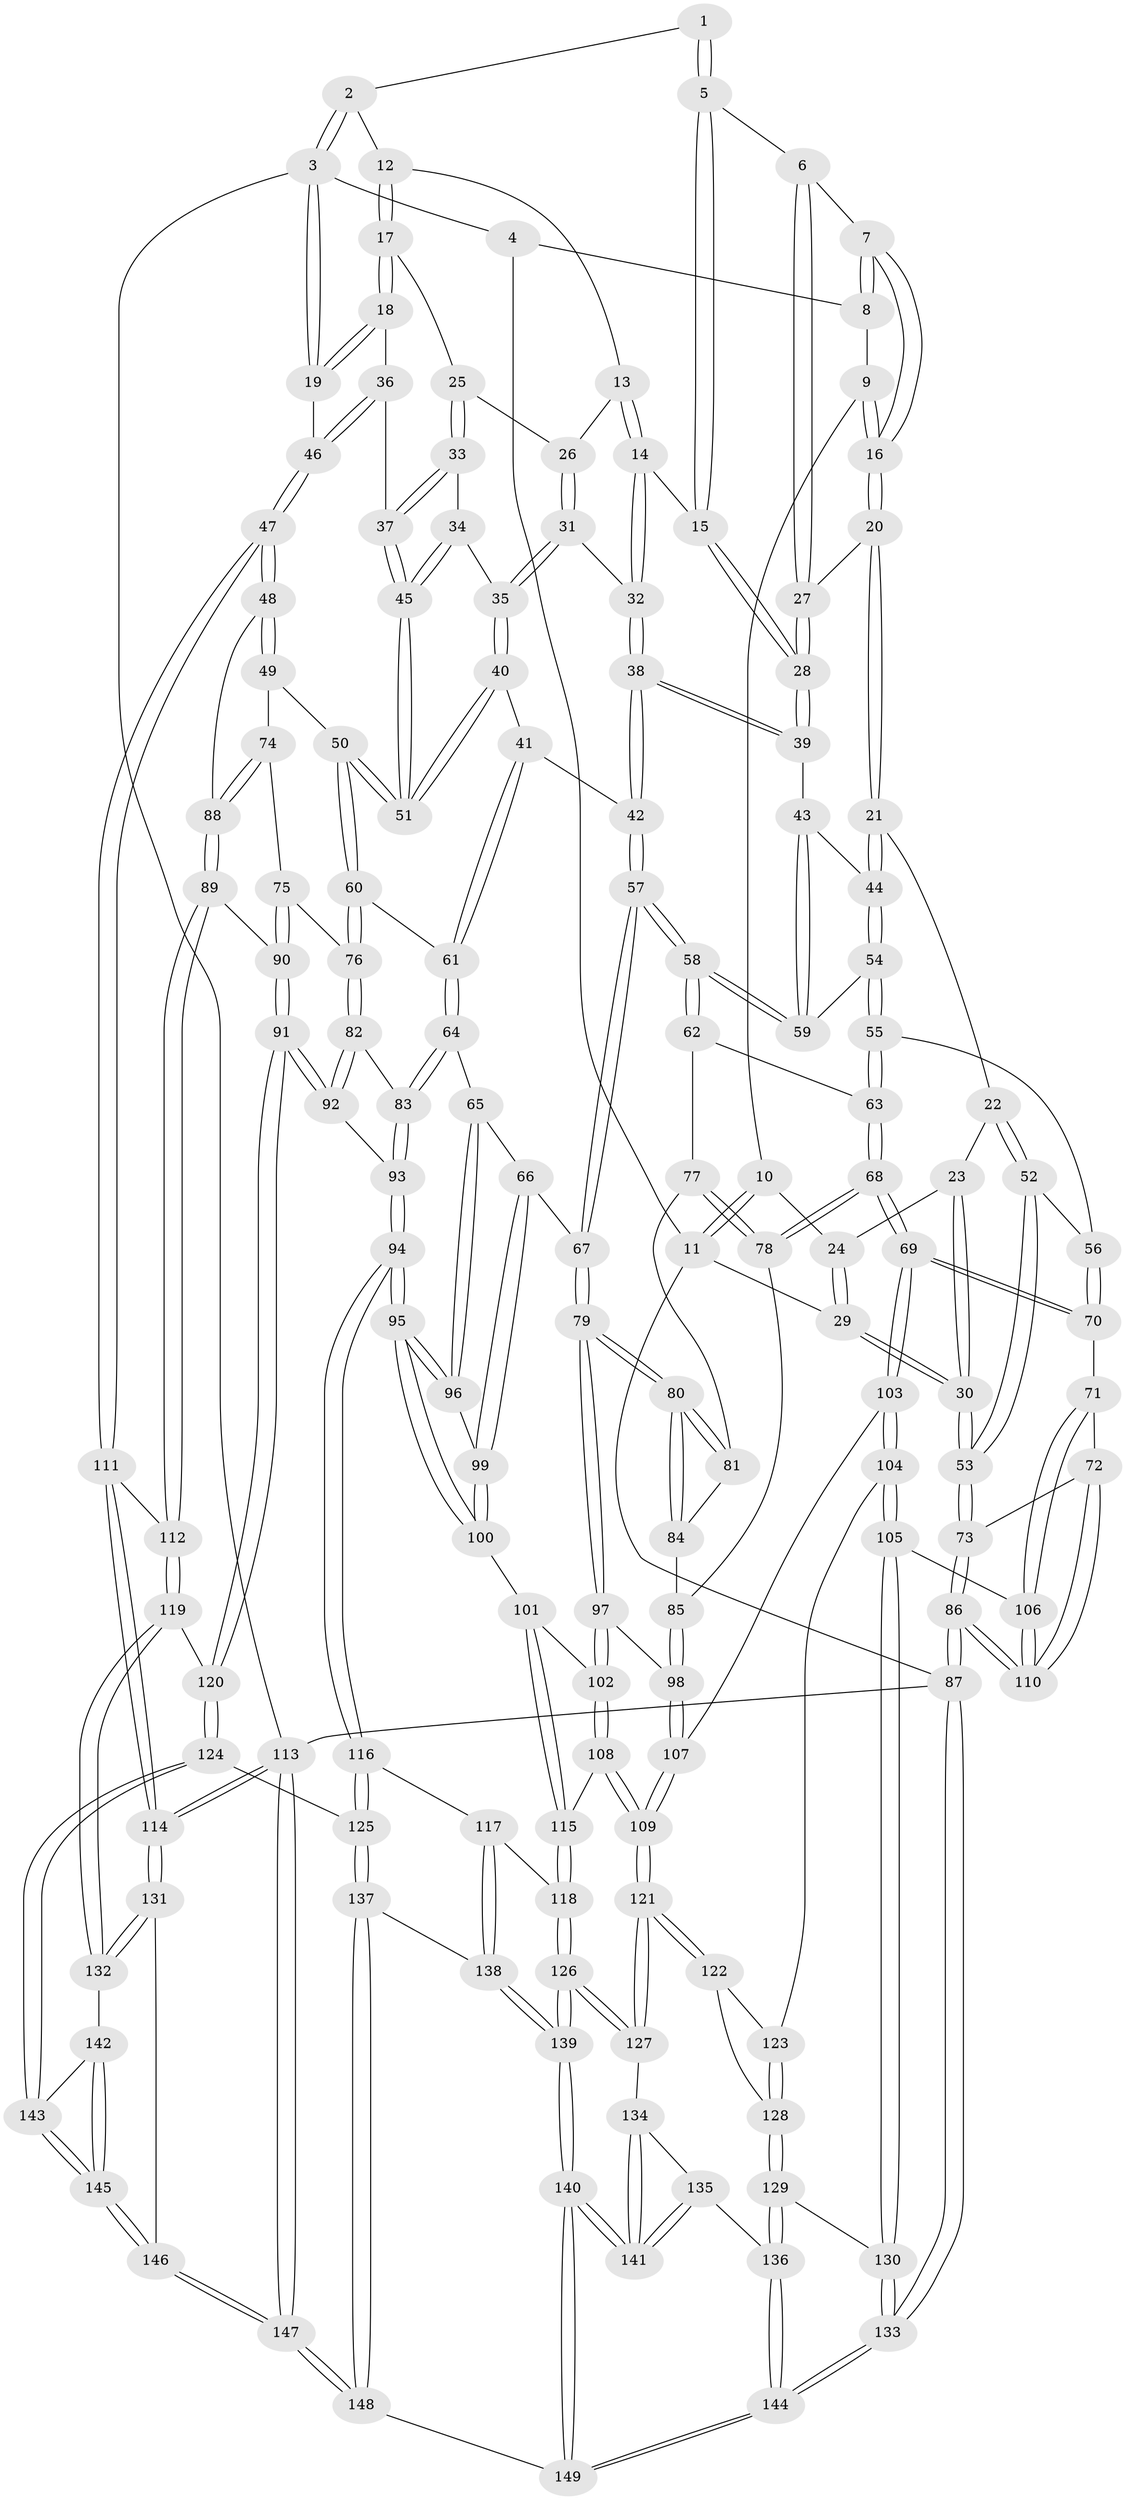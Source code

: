 // coarse degree distribution, {3: 0.10112359550561797, 5: 0.3595505617977528, 7: 0.011235955056179775, 4: 0.4606741573033708, 6: 0.06741573033707865}
// Generated by graph-tools (version 1.1) at 2025/52/02/27/25 19:52:42]
// undirected, 149 vertices, 369 edges
graph export_dot {
graph [start="1"]
  node [color=gray90,style=filled];
  1 [pos="+0.5967416676375629+0"];
  2 [pos="+0.7109123882509232+0"];
  3 [pos="+1+0"];
  4 [pos="+0.25168939367421383+0"];
  5 [pos="+0.46085746794589705+0.08800255230075457"];
  6 [pos="+0.4282759786590327+0.08449851482891496"];
  7 [pos="+0.2782955969258114+0.021715872378737056"];
  8 [pos="+0.2538609083073073+0"];
  9 [pos="+0.08089773378182448+0.065348155113308"];
  10 [pos="+0.04451143884478193+0.07265886471588294"];
  11 [pos="+0+0"];
  12 [pos="+0.7138231973151353+0"];
  13 [pos="+0.6852665559193539+0.01984044886738655"];
  14 [pos="+0.6237482631242739+0.1543942394290937"];
  15 [pos="+0.47968051146367385+0.11905866685794735"];
  16 [pos="+0.23763095425966768+0.1342564023466483"];
  17 [pos="+0.8666861654014012+0.15228343266154679"];
  18 [pos="+0.9076748866908003+0.15884648452794806"];
  19 [pos="+1+0"];
  20 [pos="+0.23528767584603674+0.16279383696268965"];
  21 [pos="+0.21540824489888022+0.22013380044756917"];
  22 [pos="+0.19586322142696105+0.22848477482108404"];
  23 [pos="+0.07658180240790921+0.1465354687604947"];
  24 [pos="+0.0708616013057874+0.13792720282571025"];
  25 [pos="+0.81623589864001+0.18572564075215076"];
  26 [pos="+0.7800260505362941+0.18462164788814994"];
  27 [pos="+0.369810944487979+0.16917004577105313"];
  28 [pos="+0.44393222821690054+0.248953676802766"];
  29 [pos="+0+0.2986498041317911"];
  30 [pos="+0+0.40645111816275836"];
  31 [pos="+0.7052374758185701+0.21868991258853035"];
  32 [pos="+0.6299140623677495+0.18412751325102625"];
  33 [pos="+0.812734041209904+0.26467642527632745"];
  34 [pos="+0.8078358401182065+0.27035740611376835"];
  35 [pos="+0.7391003039982698+0.30180541414615863"];
  36 [pos="+0.920699446991537+0.26844581499156017"];
  37 [pos="+0.8971911861972824+0.28450766626094626"];
  38 [pos="+0.548912105081605+0.32432017604112384"];
  39 [pos="+0.4445772702497941+0.26766626992650916"];
  40 [pos="+0.7289930777766421+0.342445229004934"];
  41 [pos="+0.6779737975816246+0.36840828021851524"];
  42 [pos="+0.5559499569613455+0.34341329024095424"];
  43 [pos="+0.4426910393809773+0.2683971850718708"];
  44 [pos="+0.3086808187678013+0.2997319110573997"];
  45 [pos="+0.852726939945984+0.37469974409023954"];
  46 [pos="+1+0.43493072866095955"];
  47 [pos="+1+0.44944751381882675"];
  48 [pos="+1+0.46110508994538"];
  49 [pos="+0.9260181277723836+0.45654503128264173"];
  50 [pos="+0.8466480173302591+0.4121632806517936"];
  51 [pos="+0.8455010459995367+0.40980867682996075"];
  52 [pos="+0.037814720928347444+0.37207863036336913"];
  53 [pos="+0+0.4289936035591214"];
  54 [pos="+0.30976547728990705+0.3831189001627695"];
  55 [pos="+0.2694606519815368+0.4522358585554622"];
  56 [pos="+0.24031979389552208+0.45723882245969355"];
  57 [pos="+0.506790093060537+0.4867453860160639"];
  58 [pos="+0.49574932907291663+0.485164263992399"];
  59 [pos="+0.3997716140246426+0.4145161651579577"];
  60 [pos="+0.7385216016259295+0.5061377474362287"];
  61 [pos="+0.7074596574527999+0.5072496594456409"];
  62 [pos="+0.3757895240302554+0.5154461849912717"];
  63 [pos="+0.3012714909800864+0.4909683117004511"];
  64 [pos="+0.6608191149890241+0.5434995257888163"];
  65 [pos="+0.6410610758028943+0.5449337547647163"];
  66 [pos="+0.573095478971102+0.5365111351667446"];
  67 [pos="+0.5203783182312693+0.5122593206619492"];
  68 [pos="+0.2798678137944376+0.6394349287958715"];
  69 [pos="+0.2688137469213676+0.6532591432525833"];
  70 [pos="+0.1787366012485303+0.5848793312752409"];
  71 [pos="+0.1427002196019318+0.5854333828361918"];
  72 [pos="+0+0.5323875431231815"];
  73 [pos="+0+0.4414319288395143"];
  74 [pos="+0.8554707461105008+0.5606201344940501"];
  75 [pos="+0.829888296971167+0.5676723175014381"];
  76 [pos="+0.8063063255970864+0.5689026843753244"];
  77 [pos="+0.3685247873809112+0.5527613239384493"];
  78 [pos="+0.3264425595318425+0.6171566413866011"];
  79 [pos="+0.49162753686054345+0.5713810204771936"];
  80 [pos="+0.4845543399347947+0.573074807015936"];
  81 [pos="+0.39099318353847057+0.5875516436083765"];
  82 [pos="+0.7954463396287551+0.592239974577696"];
  83 [pos="+0.7059329243339523+0.6226453894028777"];
  84 [pos="+0.3815879574016902+0.6142051882359296"];
  85 [pos="+0.3787710143737306+0.6182328373703163"];
  86 [pos="+0+1"];
  87 [pos="+0+1"];
  88 [pos="+0.9154846292434611+0.6418167774540415"];
  89 [pos="+0.9060584685072297+0.6716669760512315"];
  90 [pos="+0.8504194178953465+0.6859837440581705"];
  91 [pos="+0.7983191610279555+0.7103502261396675"];
  92 [pos="+0.7927494591364579+0.7080316265006937"];
  93 [pos="+0.7220086555276789+0.7061606903210124"];
  94 [pos="+0.6950076292489705+0.7250880091628661"];
  95 [pos="+0.6618131454703622+0.7095251910242594"];
  96 [pos="+0.6349082603520803+0.6361527588255045"];
  97 [pos="+0.47889252529338744+0.6226090993949508"];
  98 [pos="+0.41334297976137035+0.6502412788803154"];
  99 [pos="+0.5836221584289987+0.6756364565806143"];
  100 [pos="+0.5818960409867189+0.6926672305659384"];
  101 [pos="+0.5815580084145169+0.6928668722728827"];
  102 [pos="+0.4847518610409766+0.6407942668987592"];
  103 [pos="+0.27153514145375046+0.687211302812435"];
  104 [pos="+0.2619293088164285+0.706642673603161"];
  105 [pos="+0.21901126880775368+0.7464230890677022"];
  106 [pos="+0.1277106045238276+0.7496868592216629"];
  107 [pos="+0.38305873383271827+0.7063160944627283"];
  108 [pos="+0.47495363335810153+0.7408969454440755"];
  109 [pos="+0.4366123520417515+0.7631788770849689"];
  110 [pos="+0.1061465673133333+0.7574582773721571"];
  111 [pos="+1+0.5549889810733534"];
  112 [pos="+0.9319611453400556+0.7022749792404398"];
  113 [pos="+1+1"];
  114 [pos="+1+0.8343124493718241"];
  115 [pos="+0.5427834404998931+0.7503197284387706"];
  116 [pos="+0.6901481526442663+0.7410855741280814"];
  117 [pos="+0.6099685252696342+0.8171555938843035"];
  118 [pos="+0.5868072018618323+0.8253499640230563"];
  119 [pos="+0.974757318277015+0.791037887535017"];
  120 [pos="+0.8468509732161718+0.836259716647002"];
  121 [pos="+0.4209893736373455+0.8170360615786959"];
  122 [pos="+0.37052231723588924+0.8033984378301537"];
  123 [pos="+0.32288527735324946+0.779621162666781"];
  124 [pos="+0.8328382775169499+0.8624248251356144"];
  125 [pos="+0.7509876084352402+0.8807108969426809"];
  126 [pos="+0.55168496256841+0.8954095490100081"];
  127 [pos="+0.42424292590742657+0.835218691775453"];
  128 [pos="+0.3005713281348943+0.8425313268407968"];
  129 [pos="+0.28368184640358457+0.8667313344057963"];
  130 [pos="+0.24144295260738097+0.8617502399352956"];
  131 [pos="+1+0.8296850334612959"];
  132 [pos="+1+0.8277195848752217"];
  133 [pos="+0+1"];
  134 [pos="+0.42168265566777313+0.8387257594943132"];
  135 [pos="+0.3781653504682553+0.8899342708176745"];
  136 [pos="+0.35507010152676916+0.906683748868102"];
  137 [pos="+0.7447767839379298+0.8859972661957295"];
  138 [pos="+0.7300344158912708+0.8871534138147555"];
  139 [pos="+0.5677347203249149+0.9667843857980463"];
  140 [pos="+0.5511612183992578+1"];
  141 [pos="+0.458654160948635+0.9631880740888652"];
  142 [pos="+0.9922208852878407+0.8852470639617332"];
  143 [pos="+0.8532896757543003+0.9014094030420873"];
  144 [pos="+0.29878404487848753+1"];
  145 [pos="+0.8810151351998928+0.9657973318978242"];
  146 [pos="+0.8895302321080255+1"];
  147 [pos="+0.8798787219786113+1"];
  148 [pos="+0.7365461875350812+1"];
  149 [pos="+0.5474576276177449+1"];
  1 -- 2;
  1 -- 5;
  1 -- 5;
  2 -- 3;
  2 -- 3;
  2 -- 12;
  3 -- 4;
  3 -- 19;
  3 -- 19;
  3 -- 113;
  4 -- 8;
  4 -- 11;
  5 -- 6;
  5 -- 15;
  5 -- 15;
  6 -- 7;
  6 -- 27;
  6 -- 27;
  7 -- 8;
  7 -- 8;
  7 -- 16;
  7 -- 16;
  8 -- 9;
  9 -- 10;
  9 -- 16;
  9 -- 16;
  10 -- 11;
  10 -- 11;
  10 -- 24;
  11 -- 29;
  11 -- 87;
  12 -- 13;
  12 -- 17;
  12 -- 17;
  13 -- 14;
  13 -- 14;
  13 -- 26;
  14 -- 15;
  14 -- 32;
  14 -- 32;
  15 -- 28;
  15 -- 28;
  16 -- 20;
  16 -- 20;
  17 -- 18;
  17 -- 18;
  17 -- 25;
  18 -- 19;
  18 -- 19;
  18 -- 36;
  19 -- 46;
  20 -- 21;
  20 -- 21;
  20 -- 27;
  21 -- 22;
  21 -- 44;
  21 -- 44;
  22 -- 23;
  22 -- 52;
  22 -- 52;
  23 -- 24;
  23 -- 30;
  23 -- 30;
  24 -- 29;
  24 -- 29;
  25 -- 26;
  25 -- 33;
  25 -- 33;
  26 -- 31;
  26 -- 31;
  27 -- 28;
  27 -- 28;
  28 -- 39;
  28 -- 39;
  29 -- 30;
  29 -- 30;
  30 -- 53;
  30 -- 53;
  31 -- 32;
  31 -- 35;
  31 -- 35;
  32 -- 38;
  32 -- 38;
  33 -- 34;
  33 -- 37;
  33 -- 37;
  34 -- 35;
  34 -- 45;
  34 -- 45;
  35 -- 40;
  35 -- 40;
  36 -- 37;
  36 -- 46;
  36 -- 46;
  37 -- 45;
  37 -- 45;
  38 -- 39;
  38 -- 39;
  38 -- 42;
  38 -- 42;
  39 -- 43;
  40 -- 41;
  40 -- 51;
  40 -- 51;
  41 -- 42;
  41 -- 61;
  41 -- 61;
  42 -- 57;
  42 -- 57;
  43 -- 44;
  43 -- 59;
  43 -- 59;
  44 -- 54;
  44 -- 54;
  45 -- 51;
  45 -- 51;
  46 -- 47;
  46 -- 47;
  47 -- 48;
  47 -- 48;
  47 -- 111;
  47 -- 111;
  48 -- 49;
  48 -- 49;
  48 -- 88;
  49 -- 50;
  49 -- 74;
  50 -- 51;
  50 -- 51;
  50 -- 60;
  50 -- 60;
  52 -- 53;
  52 -- 53;
  52 -- 56;
  53 -- 73;
  53 -- 73;
  54 -- 55;
  54 -- 55;
  54 -- 59;
  55 -- 56;
  55 -- 63;
  55 -- 63;
  56 -- 70;
  56 -- 70;
  57 -- 58;
  57 -- 58;
  57 -- 67;
  57 -- 67;
  58 -- 59;
  58 -- 59;
  58 -- 62;
  58 -- 62;
  60 -- 61;
  60 -- 76;
  60 -- 76;
  61 -- 64;
  61 -- 64;
  62 -- 63;
  62 -- 77;
  63 -- 68;
  63 -- 68;
  64 -- 65;
  64 -- 83;
  64 -- 83;
  65 -- 66;
  65 -- 96;
  65 -- 96;
  66 -- 67;
  66 -- 99;
  66 -- 99;
  67 -- 79;
  67 -- 79;
  68 -- 69;
  68 -- 69;
  68 -- 78;
  68 -- 78;
  69 -- 70;
  69 -- 70;
  69 -- 103;
  69 -- 103;
  70 -- 71;
  71 -- 72;
  71 -- 106;
  71 -- 106;
  72 -- 73;
  72 -- 110;
  72 -- 110;
  73 -- 86;
  73 -- 86;
  74 -- 75;
  74 -- 88;
  74 -- 88;
  75 -- 76;
  75 -- 90;
  75 -- 90;
  76 -- 82;
  76 -- 82;
  77 -- 78;
  77 -- 78;
  77 -- 81;
  78 -- 85;
  79 -- 80;
  79 -- 80;
  79 -- 97;
  79 -- 97;
  80 -- 81;
  80 -- 81;
  80 -- 84;
  80 -- 84;
  81 -- 84;
  82 -- 83;
  82 -- 92;
  82 -- 92;
  83 -- 93;
  83 -- 93;
  84 -- 85;
  85 -- 98;
  85 -- 98;
  86 -- 87;
  86 -- 87;
  86 -- 110;
  86 -- 110;
  87 -- 133;
  87 -- 133;
  87 -- 113;
  88 -- 89;
  88 -- 89;
  89 -- 90;
  89 -- 112;
  89 -- 112;
  90 -- 91;
  90 -- 91;
  91 -- 92;
  91 -- 92;
  91 -- 120;
  91 -- 120;
  92 -- 93;
  93 -- 94;
  93 -- 94;
  94 -- 95;
  94 -- 95;
  94 -- 116;
  94 -- 116;
  95 -- 96;
  95 -- 96;
  95 -- 100;
  95 -- 100;
  96 -- 99;
  97 -- 98;
  97 -- 102;
  97 -- 102;
  98 -- 107;
  98 -- 107;
  99 -- 100;
  99 -- 100;
  100 -- 101;
  101 -- 102;
  101 -- 115;
  101 -- 115;
  102 -- 108;
  102 -- 108;
  103 -- 104;
  103 -- 104;
  103 -- 107;
  104 -- 105;
  104 -- 105;
  104 -- 123;
  105 -- 106;
  105 -- 130;
  105 -- 130;
  106 -- 110;
  106 -- 110;
  107 -- 109;
  107 -- 109;
  108 -- 109;
  108 -- 109;
  108 -- 115;
  109 -- 121;
  109 -- 121;
  111 -- 112;
  111 -- 114;
  111 -- 114;
  112 -- 119;
  112 -- 119;
  113 -- 114;
  113 -- 114;
  113 -- 147;
  113 -- 147;
  114 -- 131;
  114 -- 131;
  115 -- 118;
  115 -- 118;
  116 -- 117;
  116 -- 125;
  116 -- 125;
  117 -- 118;
  117 -- 138;
  117 -- 138;
  118 -- 126;
  118 -- 126;
  119 -- 120;
  119 -- 132;
  119 -- 132;
  120 -- 124;
  120 -- 124;
  121 -- 122;
  121 -- 122;
  121 -- 127;
  121 -- 127;
  122 -- 123;
  122 -- 128;
  123 -- 128;
  123 -- 128;
  124 -- 125;
  124 -- 143;
  124 -- 143;
  125 -- 137;
  125 -- 137;
  126 -- 127;
  126 -- 127;
  126 -- 139;
  126 -- 139;
  127 -- 134;
  128 -- 129;
  128 -- 129;
  129 -- 130;
  129 -- 136;
  129 -- 136;
  130 -- 133;
  130 -- 133;
  131 -- 132;
  131 -- 132;
  131 -- 146;
  132 -- 142;
  133 -- 144;
  133 -- 144;
  134 -- 135;
  134 -- 141;
  134 -- 141;
  135 -- 136;
  135 -- 141;
  135 -- 141;
  136 -- 144;
  136 -- 144;
  137 -- 138;
  137 -- 148;
  137 -- 148;
  138 -- 139;
  138 -- 139;
  139 -- 140;
  139 -- 140;
  140 -- 141;
  140 -- 141;
  140 -- 149;
  140 -- 149;
  142 -- 143;
  142 -- 145;
  142 -- 145;
  143 -- 145;
  143 -- 145;
  144 -- 149;
  144 -- 149;
  145 -- 146;
  145 -- 146;
  146 -- 147;
  146 -- 147;
  147 -- 148;
  147 -- 148;
  148 -- 149;
}
